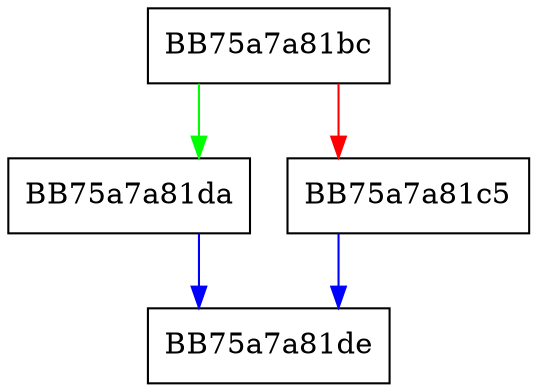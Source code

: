 digraph _fileno {
  node [shape="box"];
  graph [splines=ortho];
  BB75a7a81bc -> BB75a7a81da [color="green"];
  BB75a7a81bc -> BB75a7a81c5 [color="red"];
  BB75a7a81c5 -> BB75a7a81de [color="blue"];
  BB75a7a81da -> BB75a7a81de [color="blue"];
}